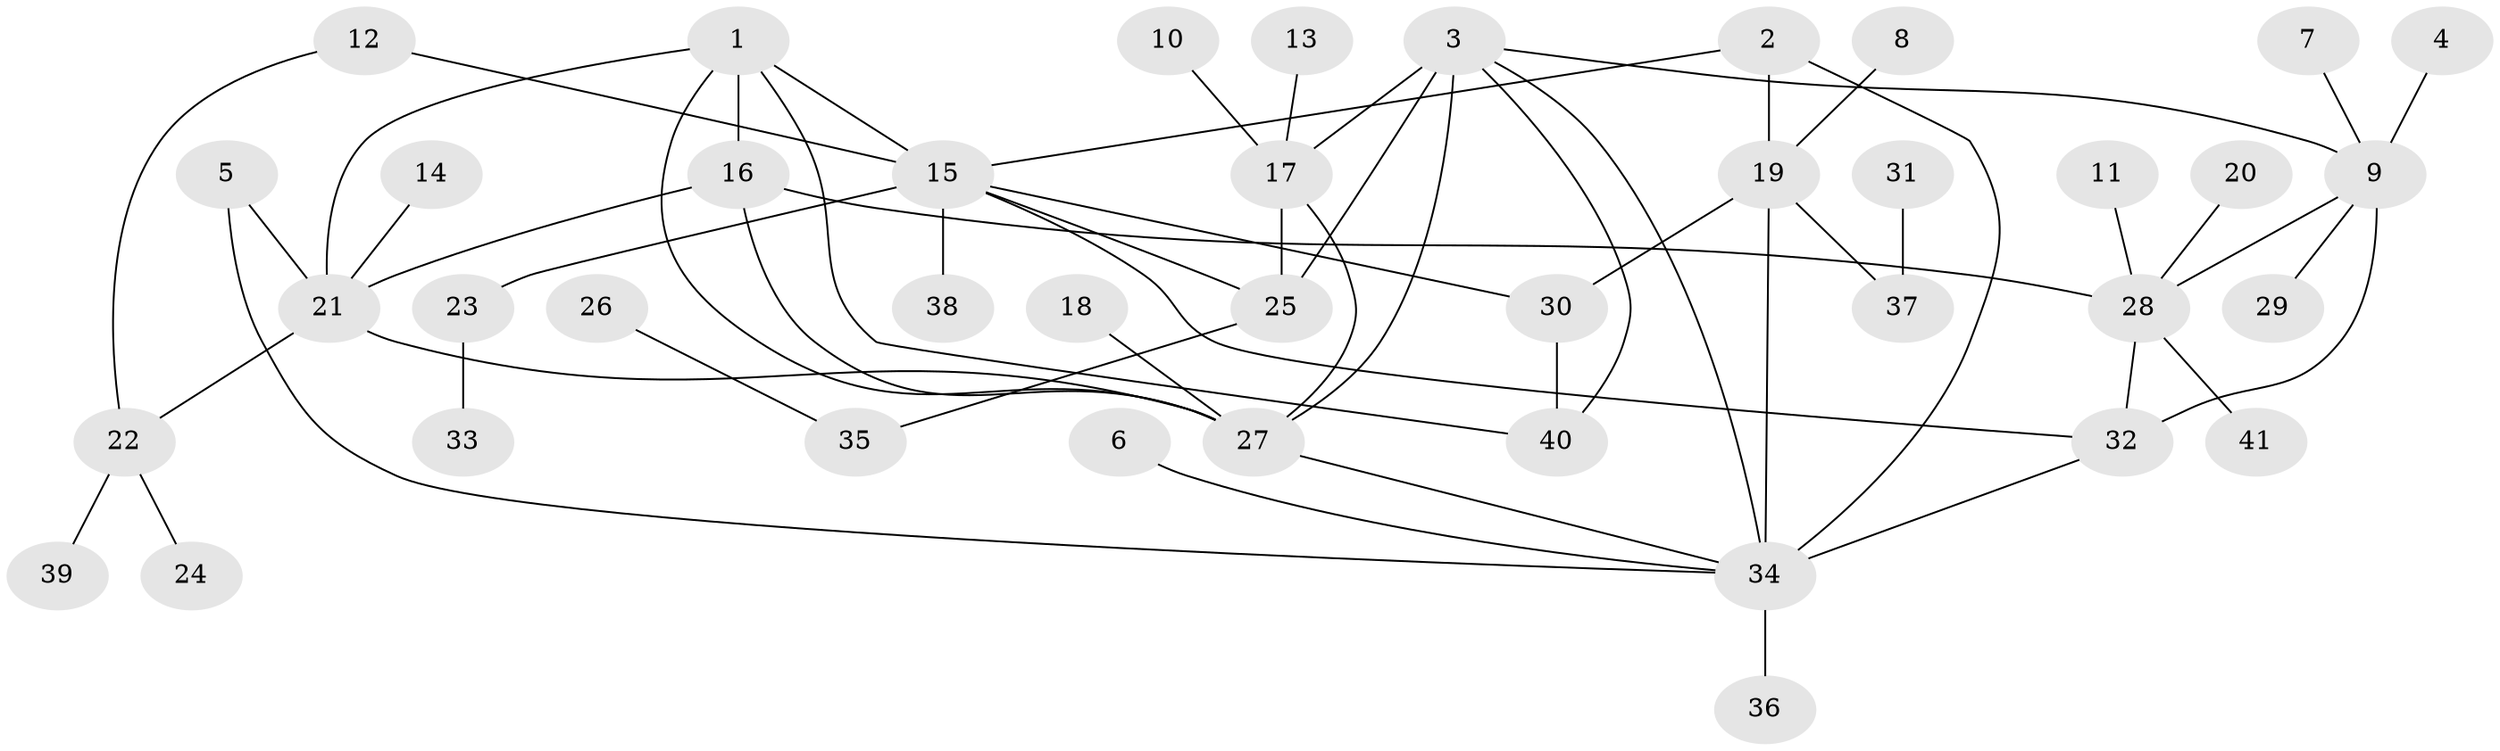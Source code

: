 // original degree distribution, {8: 0.036585365853658534, 6: 0.07317073170731707, 5: 0.036585365853658534, 4: 0.06097560975609756, 7: 0.036585365853658534, 9: 0.012195121951219513, 3: 0.06097560975609756, 11: 0.012195121951219513, 1: 0.5487804878048781, 2: 0.12195121951219512}
// Generated by graph-tools (version 1.1) at 2025/37/03/04/25 23:37:51]
// undirected, 41 vertices, 58 edges
graph export_dot {
  node [color=gray90,style=filled];
  1;
  2;
  3;
  4;
  5;
  6;
  7;
  8;
  9;
  10;
  11;
  12;
  13;
  14;
  15;
  16;
  17;
  18;
  19;
  20;
  21;
  22;
  23;
  24;
  25;
  26;
  27;
  28;
  29;
  30;
  31;
  32;
  33;
  34;
  35;
  36;
  37;
  38;
  39;
  40;
  41;
  1 -- 15 [weight=1.0];
  1 -- 16 [weight=1.0];
  1 -- 21 [weight=1.0];
  1 -- 27 [weight=1.0];
  1 -- 40 [weight=1.0];
  2 -- 15 [weight=1.0];
  2 -- 19 [weight=2.0];
  2 -- 34 [weight=2.0];
  3 -- 9 [weight=1.0];
  3 -- 17 [weight=2.0];
  3 -- 25 [weight=1.0];
  3 -- 27 [weight=1.0];
  3 -- 34 [weight=1.0];
  3 -- 40 [weight=1.0];
  4 -- 9 [weight=1.0];
  5 -- 21 [weight=1.0];
  5 -- 34 [weight=1.0];
  6 -- 34 [weight=1.0];
  7 -- 9 [weight=1.0];
  8 -- 19 [weight=1.0];
  9 -- 28 [weight=2.0];
  9 -- 29 [weight=1.0];
  9 -- 32 [weight=2.0];
  10 -- 17 [weight=1.0];
  11 -- 28 [weight=1.0];
  12 -- 15 [weight=1.0];
  12 -- 22 [weight=1.0];
  13 -- 17 [weight=1.0];
  14 -- 21 [weight=1.0];
  15 -- 23 [weight=3.0];
  15 -- 25 [weight=1.0];
  15 -- 30 [weight=1.0];
  15 -- 32 [weight=1.0];
  15 -- 38 [weight=1.0];
  16 -- 21 [weight=1.0];
  16 -- 27 [weight=1.0];
  16 -- 28 [weight=1.0];
  17 -- 25 [weight=2.0];
  17 -- 27 [weight=1.0];
  18 -- 27 [weight=1.0];
  19 -- 30 [weight=1.0];
  19 -- 34 [weight=1.0];
  19 -- 37 [weight=1.0];
  20 -- 28 [weight=1.0];
  21 -- 22 [weight=1.0];
  21 -- 27 [weight=1.0];
  22 -- 24 [weight=1.0];
  22 -- 39 [weight=1.0];
  23 -- 33 [weight=1.0];
  25 -- 35 [weight=1.0];
  26 -- 35 [weight=1.0];
  27 -- 34 [weight=1.0];
  28 -- 32 [weight=1.0];
  28 -- 41 [weight=1.0];
  30 -- 40 [weight=1.0];
  31 -- 37 [weight=1.0];
  32 -- 34 [weight=1.0];
  34 -- 36 [weight=1.0];
}
